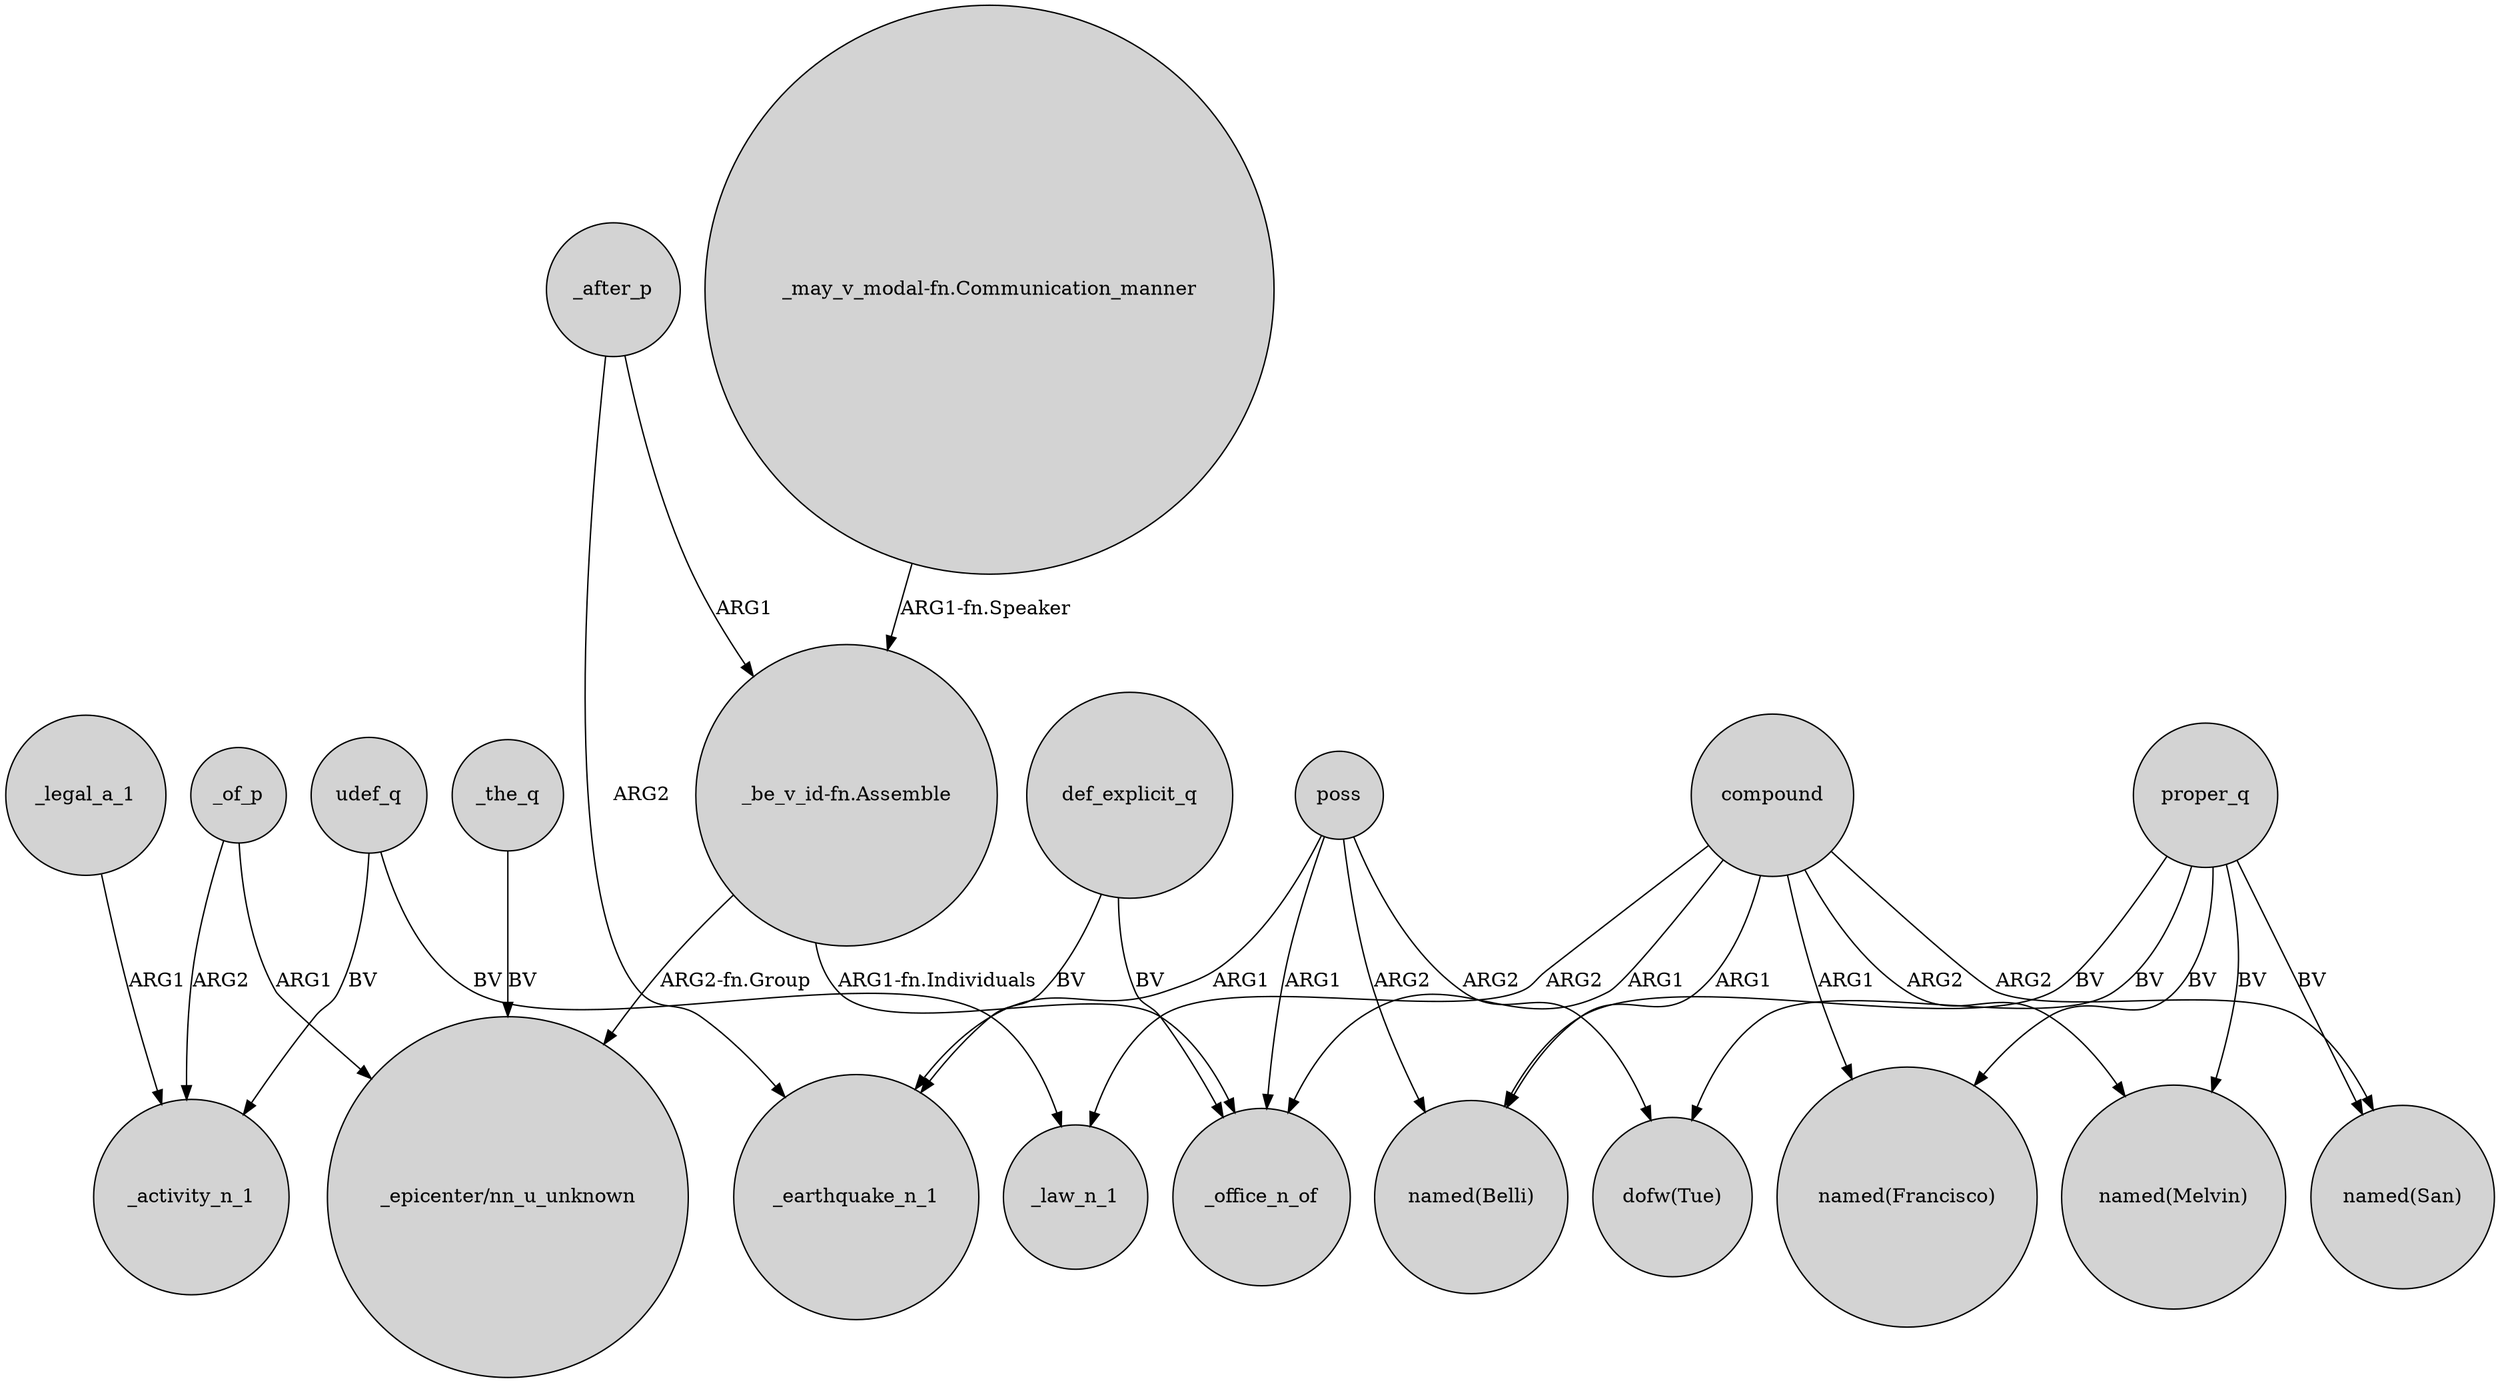 digraph {
	node [shape=circle style=filled]
	compound -> _law_n_1 [label=ARG2]
	_after_p -> "_be_v_id-fn.Assemble" [label=ARG1]
	compound -> _office_n_of [label=ARG1]
	_of_p -> _activity_n_1 [label=ARG2]
	_legal_a_1 -> _activity_n_1 [label=ARG1]
	"_be_v_id-fn.Assemble" -> _office_n_of [label="ARG1-fn.Individuals"]
	"_be_v_id-fn.Assemble" -> "_epicenter/nn_u_unknown" [label="ARG2-fn.Group"]
	poss -> _office_n_of [label=ARG1]
	_of_p -> "_epicenter/nn_u_unknown" [label=ARG1]
	poss -> _earthquake_n_1 [label=ARG1]
	poss -> "dofw(Tue)" [label=ARG2]
	_after_p -> _earthquake_n_1 [label=ARG2]
	compound -> "named(Francisco)" [label=ARG1]
	def_explicit_q -> _office_n_of [label=BV]
	compound -> "named(Belli)" [label=ARG1]
	proper_q -> "dofw(Tue)" [label=BV]
	compound -> "named(San)" [label=ARG2]
	def_explicit_q -> _earthquake_n_1 [label=BV]
	proper_q -> "named(San)" [label=BV]
	udef_q -> _law_n_1 [label=BV]
	"_may_v_modal-fn.Communication_manner" -> "_be_v_id-fn.Assemble" [label="ARG1-fn.Speaker"]
	proper_q -> "named(Francisco)" [label=BV]
	poss -> "named(Belli)" [label=ARG2]
	proper_q -> "named(Melvin)" [label=BV]
	_the_q -> "_epicenter/nn_u_unknown" [label=BV]
	proper_q -> "named(Belli)" [label=BV]
	udef_q -> _activity_n_1 [label=BV]
	compound -> "named(Melvin)" [label=ARG2]
}
